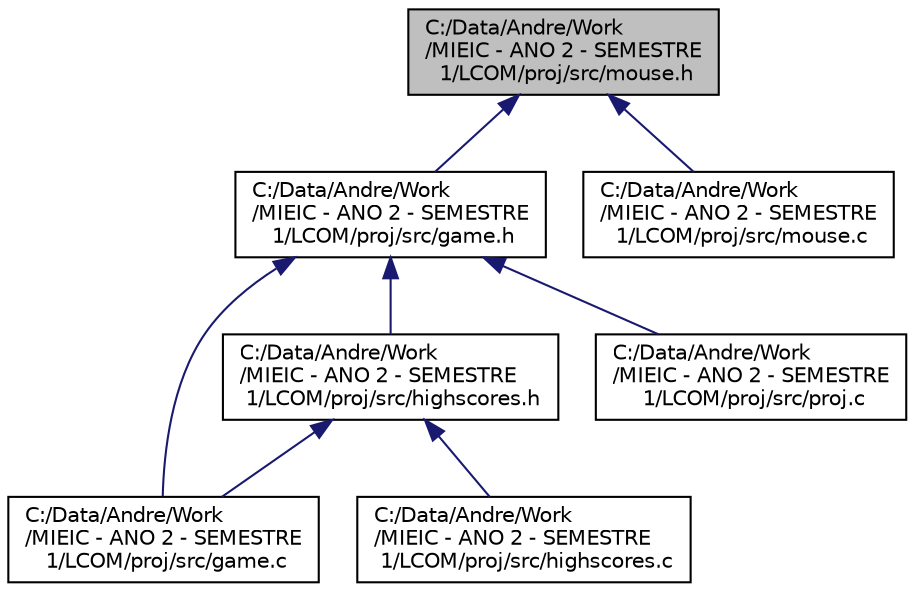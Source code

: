 digraph "C:/Data/Andre/Work/MIEIC - ANO 2 - SEMESTRE 1/LCOM/proj/src/mouse.h"
{
 // LATEX_PDF_SIZE
  edge [fontname="Helvetica",fontsize="10",labelfontname="Helvetica",labelfontsize="10"];
  node [fontname="Helvetica",fontsize="10",shape=record];
  Node1 [label="C:/Data/Andre/Work\l/MIEIC - ANO 2 - SEMESTRE\l 1/LCOM/proj/src/mouse.h",height=0.2,width=0.4,color="black", fillcolor="grey75", style="filled", fontcolor="black",tooltip=" "];
  Node1 -> Node2 [dir="back",color="midnightblue",fontsize="10",style="solid"];
  Node2 [label="C:/Data/Andre/Work\l/MIEIC - ANO 2 - SEMESTRE\l 1/LCOM/proj/src/game.h",height=0.2,width=0.4,color="black", fillcolor="white", style="filled",URL="$game_8h.html",tooltip=" "];
  Node2 -> Node3 [dir="back",color="midnightblue",fontsize="10",style="solid"];
  Node3 [label="C:/Data/Andre/Work\l/MIEIC - ANO 2 - SEMESTRE\l 1/LCOM/proj/src/game.c",height=0.2,width=0.4,color="black", fillcolor="white", style="filled",URL="$game_8c.html",tooltip=" "];
  Node2 -> Node4 [dir="back",color="midnightblue",fontsize="10",style="solid"];
  Node4 [label="C:/Data/Andre/Work\l/MIEIC - ANO 2 - SEMESTRE\l 1/LCOM/proj/src/highscores.h",height=0.2,width=0.4,color="black", fillcolor="white", style="filled",URL="$highscores_8h.html",tooltip=" "];
  Node4 -> Node3 [dir="back",color="midnightblue",fontsize="10",style="solid"];
  Node4 -> Node5 [dir="back",color="midnightblue",fontsize="10",style="solid"];
  Node5 [label="C:/Data/Andre/Work\l/MIEIC - ANO 2 - SEMESTRE\l 1/LCOM/proj/src/highscores.c",height=0.2,width=0.4,color="black", fillcolor="white", style="filled",URL="$highscores_8c.html",tooltip=" "];
  Node2 -> Node6 [dir="back",color="midnightblue",fontsize="10",style="solid"];
  Node6 [label="C:/Data/Andre/Work\l/MIEIC - ANO 2 - SEMESTRE\l 1/LCOM/proj/src/proj.c",height=0.2,width=0.4,color="black", fillcolor="white", style="filled",URL="$proj_8c.html",tooltip=" "];
  Node1 -> Node7 [dir="back",color="midnightblue",fontsize="10",style="solid"];
  Node7 [label="C:/Data/Andre/Work\l/MIEIC - ANO 2 - SEMESTRE\l 1/LCOM/proj/src/mouse.c",height=0.2,width=0.4,color="black", fillcolor="white", style="filled",URL="$mouse_8c.html",tooltip=" "];
}
